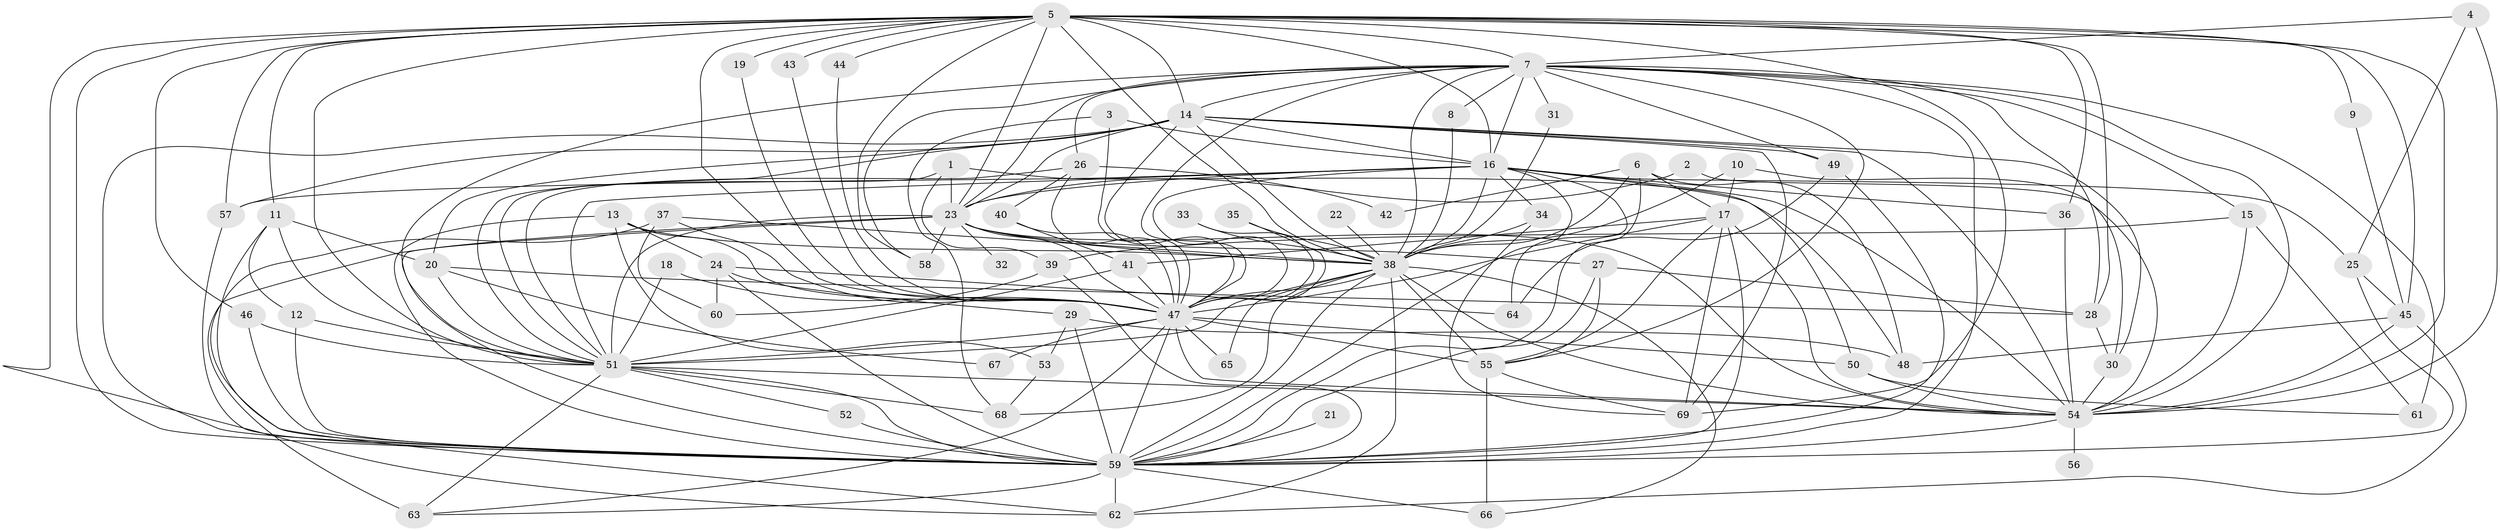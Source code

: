 // original degree distribution, {29: 0.007246376811594203, 15: 0.007246376811594203, 28: 0.007246376811594203, 37: 0.007246376811594203, 31: 0.007246376811594203, 23: 0.007246376811594203, 27: 0.007246376811594203, 21: 0.007246376811594203, 18: 0.007246376811594203, 17: 0.007246376811594203, 4: 0.09420289855072464, 5: 0.06521739130434782, 2: 0.5362318840579711, 3: 0.2028985507246377, 6: 0.014492753623188406, 8: 0.007246376811594203, 7: 0.007246376811594203}
// Generated by graph-tools (version 1.1) at 2025/01/03/09/25 03:01:28]
// undirected, 69 vertices, 201 edges
graph export_dot {
graph [start="1"]
  node [color=gray90,style=filled];
  1;
  2;
  3;
  4;
  5;
  6;
  7;
  8;
  9;
  10;
  11;
  12;
  13;
  14;
  15;
  16;
  17;
  18;
  19;
  20;
  21;
  22;
  23;
  24;
  25;
  26;
  27;
  28;
  29;
  30;
  31;
  32;
  33;
  34;
  35;
  36;
  37;
  38;
  39;
  40;
  41;
  42;
  43;
  44;
  45;
  46;
  47;
  48;
  49;
  50;
  51;
  52;
  53;
  54;
  55;
  56;
  57;
  58;
  59;
  60;
  61;
  62;
  63;
  64;
  65;
  66;
  67;
  68;
  69;
  1 -- 23 [weight=1.0];
  1 -- 39 [weight=1.0];
  1 -- 50 [weight=1.0];
  1 -- 51 [weight=1.0];
  2 -- 23 [weight=1.0];
  2 -- 54 [weight=1.0];
  3 -- 16 [weight=1.0];
  3 -- 47 [weight=1.0];
  3 -- 68 [weight=1.0];
  4 -- 7 [weight=1.0];
  4 -- 25 [weight=1.0];
  4 -- 54 [weight=1.0];
  5 -- 7 [weight=2.0];
  5 -- 9 [weight=1.0];
  5 -- 11 [weight=1.0];
  5 -- 14 [weight=1.0];
  5 -- 16 [weight=2.0];
  5 -- 19 [weight=1.0];
  5 -- 23 [weight=1.0];
  5 -- 28 [weight=1.0];
  5 -- 36 [weight=1.0];
  5 -- 38 [weight=1.0];
  5 -- 43 [weight=1.0];
  5 -- 44 [weight=1.0];
  5 -- 45 [weight=1.0];
  5 -- 46 [weight=1.0];
  5 -- 47 [weight=1.0];
  5 -- 51 [weight=2.0];
  5 -- 54 [weight=3.0];
  5 -- 57 [weight=1.0];
  5 -- 58 [weight=1.0];
  5 -- 59 [weight=2.0];
  5 -- 62 [weight=1.0];
  5 -- 69 [weight=1.0];
  6 -- 17 [weight=1.0];
  6 -- 38 [weight=1.0];
  6 -- 42 [weight=1.0];
  6 -- 48 [weight=1.0];
  6 -- 59 [weight=1.0];
  7 -- 8 [weight=1.0];
  7 -- 14 [weight=1.0];
  7 -- 15 [weight=1.0];
  7 -- 16 [weight=1.0];
  7 -- 23 [weight=1.0];
  7 -- 26 [weight=1.0];
  7 -- 28 [weight=1.0];
  7 -- 31 [weight=1.0];
  7 -- 38 [weight=1.0];
  7 -- 47 [weight=2.0];
  7 -- 49 [weight=1.0];
  7 -- 51 [weight=1.0];
  7 -- 54 [weight=1.0];
  7 -- 55 [weight=1.0];
  7 -- 58 [weight=1.0];
  7 -- 59 [weight=1.0];
  7 -- 61 [weight=1.0];
  8 -- 38 [weight=1.0];
  9 -- 45 [weight=1.0];
  10 -- 17 [weight=1.0];
  10 -- 30 [weight=1.0];
  10 -- 38 [weight=1.0];
  11 -- 12 [weight=1.0];
  11 -- 20 [weight=1.0];
  11 -- 51 [weight=1.0];
  11 -- 59 [weight=1.0];
  12 -- 51 [weight=1.0];
  12 -- 59 [weight=1.0];
  13 -- 24 [weight=1.0];
  13 -- 38 [weight=1.0];
  13 -- 47 [weight=1.0];
  13 -- 53 [weight=1.0];
  13 -- 59 [weight=1.0];
  14 -- 16 [weight=1.0];
  14 -- 20 [weight=1.0];
  14 -- 23 [weight=1.0];
  14 -- 30 [weight=1.0];
  14 -- 38 [weight=2.0];
  14 -- 47 [weight=1.0];
  14 -- 49 [weight=1.0];
  14 -- 51 [weight=2.0];
  14 -- 54 [weight=1.0];
  14 -- 57 [weight=1.0];
  14 -- 59 [weight=1.0];
  14 -- 69 [weight=1.0];
  15 -- 39 [weight=1.0];
  15 -- 54 [weight=1.0];
  15 -- 61 [weight=1.0];
  16 -- 23 [weight=1.0];
  16 -- 25 [weight=1.0];
  16 -- 34 [weight=1.0];
  16 -- 36 [weight=1.0];
  16 -- 38 [weight=1.0];
  16 -- 47 [weight=1.0];
  16 -- 48 [weight=1.0];
  16 -- 51 [weight=1.0];
  16 -- 54 [weight=1.0];
  16 -- 57 [weight=1.0];
  16 -- 59 [weight=1.0];
  16 -- 64 [weight=1.0];
  17 -- 41 [weight=1.0];
  17 -- 47 [weight=1.0];
  17 -- 54 [weight=1.0];
  17 -- 55 [weight=1.0];
  17 -- 59 [weight=1.0];
  17 -- 69 [weight=1.0];
  18 -- 47 [weight=1.0];
  18 -- 51 [weight=1.0];
  19 -- 47 [weight=1.0];
  20 -- 28 [weight=1.0];
  20 -- 51 [weight=1.0];
  20 -- 67 [weight=1.0];
  21 -- 59 [weight=1.0];
  22 -- 38 [weight=1.0];
  23 -- 27 [weight=1.0];
  23 -- 32 [weight=1.0];
  23 -- 38 [weight=1.0];
  23 -- 47 [weight=1.0];
  23 -- 51 [weight=1.0];
  23 -- 54 [weight=2.0];
  23 -- 58 [weight=1.0];
  23 -- 59 [weight=2.0];
  23 -- 63 [weight=1.0];
  24 -- 29 [weight=1.0];
  24 -- 59 [weight=1.0];
  24 -- 60 [weight=1.0];
  24 -- 64 [weight=1.0];
  25 -- 45 [weight=1.0];
  25 -- 59 [weight=1.0];
  26 -- 40 [weight=1.0];
  26 -- 42 [weight=1.0];
  26 -- 47 [weight=1.0];
  26 -- 51 [weight=1.0];
  27 -- 28 [weight=1.0];
  27 -- 55 [weight=1.0];
  27 -- 59 [weight=1.0];
  28 -- 30 [weight=1.0];
  29 -- 48 [weight=1.0];
  29 -- 53 [weight=1.0];
  29 -- 59 [weight=1.0];
  30 -- 54 [weight=2.0];
  31 -- 38 [weight=1.0];
  33 -- 38 [weight=1.0];
  33 -- 47 [weight=1.0];
  34 -- 38 [weight=1.0];
  34 -- 69 [weight=1.0];
  35 -- 38 [weight=1.0];
  35 -- 47 [weight=1.0];
  36 -- 54 [weight=1.0];
  37 -- 38 [weight=1.0];
  37 -- 47 [weight=2.0];
  37 -- 60 [weight=1.0];
  37 -- 62 [weight=1.0];
  38 -- 47 [weight=1.0];
  38 -- 51 [weight=3.0];
  38 -- 54 [weight=1.0];
  38 -- 55 [weight=1.0];
  38 -- 59 [weight=2.0];
  38 -- 62 [weight=1.0];
  38 -- 65 [weight=1.0];
  38 -- 66 [weight=1.0];
  38 -- 68 [weight=1.0];
  39 -- 59 [weight=2.0];
  39 -- 60 [weight=1.0];
  40 -- 41 [weight=1.0];
  40 -- 47 [weight=1.0];
  41 -- 47 [weight=1.0];
  41 -- 51 [weight=1.0];
  43 -- 47 [weight=1.0];
  44 -- 47 [weight=1.0];
  45 -- 48 [weight=1.0];
  45 -- 54 [weight=1.0];
  45 -- 62 [weight=1.0];
  46 -- 51 [weight=1.0];
  46 -- 59 [weight=1.0];
  47 -- 50 [weight=2.0];
  47 -- 51 [weight=2.0];
  47 -- 54 [weight=1.0];
  47 -- 55 [weight=1.0];
  47 -- 59 [weight=1.0];
  47 -- 63 [weight=1.0];
  47 -- 65 [weight=1.0];
  47 -- 67 [weight=1.0];
  49 -- 59 [weight=1.0];
  49 -- 64 [weight=1.0];
  50 -- 54 [weight=1.0];
  50 -- 61 [weight=1.0];
  51 -- 52 [weight=1.0];
  51 -- 54 [weight=1.0];
  51 -- 59 [weight=3.0];
  51 -- 63 [weight=2.0];
  51 -- 68 [weight=1.0];
  52 -- 59 [weight=2.0];
  53 -- 68 [weight=1.0];
  54 -- 56 [weight=1.0];
  54 -- 59 [weight=1.0];
  55 -- 66 [weight=2.0];
  55 -- 69 [weight=1.0];
  57 -- 59 [weight=1.0];
  59 -- 62 [weight=3.0];
  59 -- 63 [weight=1.0];
  59 -- 66 [weight=1.0];
}
